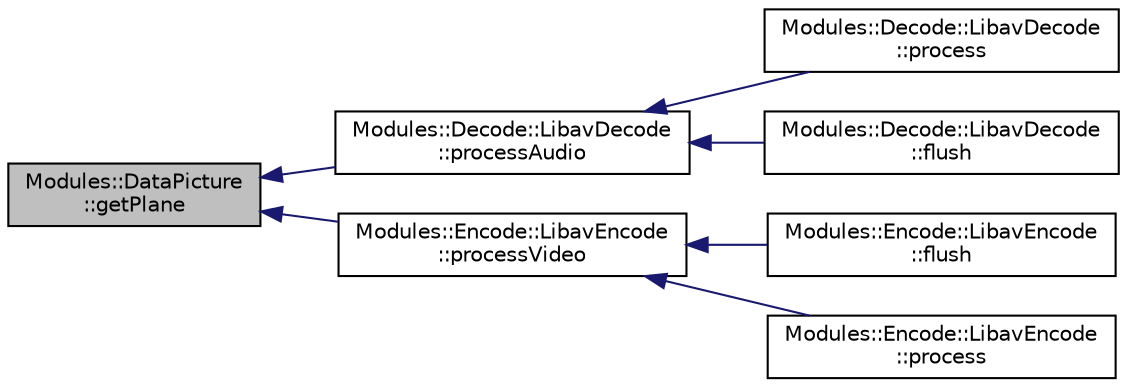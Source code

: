 digraph "Modules::DataPicture::getPlane"
{
 // INTERACTIVE_SVG=YES
  edge [fontname="Helvetica",fontsize="10",labelfontname="Helvetica",labelfontsize="10"];
  node [fontname="Helvetica",fontsize="10",shape=record];
  rankdir="LR";
  Node1 [label="Modules::DataPicture\l::getPlane",height=0.2,width=0.4,color="black", fillcolor="grey75", style="filled", fontcolor="black"];
  Node1 -> Node2 [dir="back",color="midnightblue",fontsize="10",style="solid",fontname="Helvetica"];
  Node2 [label="Modules::Decode::LibavDecode\l::processAudio",height=0.2,width=0.4,color="black", fillcolor="white", style="filled",URL="$class_modules_1_1_decode_1_1_libav_decode.html#aebd3c864198593296bd3e4a2a2befc83"];
  Node2 -> Node3 [dir="back",color="midnightblue",fontsize="10",style="solid",fontname="Helvetica"];
  Node3 [label="Modules::Decode::LibavDecode\l::process",height=0.2,width=0.4,color="black", fillcolor="white", style="filled",URL="$class_modules_1_1_decode_1_1_libav_decode.html#a7c2912fff6369c3edb4314a325bfd90a"];
  Node2 -> Node4 [dir="back",color="midnightblue",fontsize="10",style="solid",fontname="Helvetica"];
  Node4 [label="Modules::Decode::LibavDecode\l::flush",height=0.2,width=0.4,color="black", fillcolor="white", style="filled",URL="$class_modules_1_1_decode_1_1_libav_decode.html#a9f45f96143bf5d985a0c6b0433a54ba2"];
  Node1 -> Node5 [dir="back",color="midnightblue",fontsize="10",style="solid",fontname="Helvetica"];
  Node5 [label="Modules::Encode::LibavEncode\l::processVideo",height=0.2,width=0.4,color="black", fillcolor="white", style="filled",URL="$class_modules_1_1_encode_1_1_libav_encode.html#aa403370c2299223e14a266e60bb3c3c8"];
  Node5 -> Node6 [dir="back",color="midnightblue",fontsize="10",style="solid",fontname="Helvetica"];
  Node6 [label="Modules::Encode::LibavEncode\l::flush",height=0.2,width=0.4,color="black", fillcolor="white", style="filled",URL="$class_modules_1_1_encode_1_1_libav_encode.html#a4dfdf8512d03a74def3125c536b523fd"];
  Node5 -> Node7 [dir="back",color="midnightblue",fontsize="10",style="solid",fontname="Helvetica"];
  Node7 [label="Modules::Encode::LibavEncode\l::process",height=0.2,width=0.4,color="black", fillcolor="white", style="filled",URL="$class_modules_1_1_encode_1_1_libav_encode.html#ab841a579d99a52c73c05f4370b0d5765"];
}
